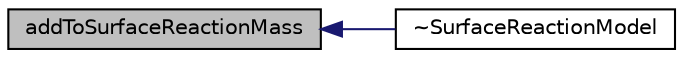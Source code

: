 digraph "addToSurfaceReactionMass"
{
  bgcolor="transparent";
  edge [fontname="Helvetica",fontsize="10",labelfontname="Helvetica",labelfontsize="10"];
  node [fontname="Helvetica",fontsize="10",shape=record];
  rankdir="LR";
  Node1 [label="addToSurfaceReactionMass",height=0.2,width=0.4,color="black", fillcolor="grey75", style="filled", fontcolor="black"];
  Node1 -> Node2 [dir="back",color="midnightblue",fontsize="10",style="solid",fontname="Helvetica"];
  Node2 [label="~SurfaceReactionModel",height=0.2,width=0.4,color="black",URL="$a02583.html#ac063f40f10fd1433a0c7a99ba84eaa2f",tooltip="Destructor. "];
}
